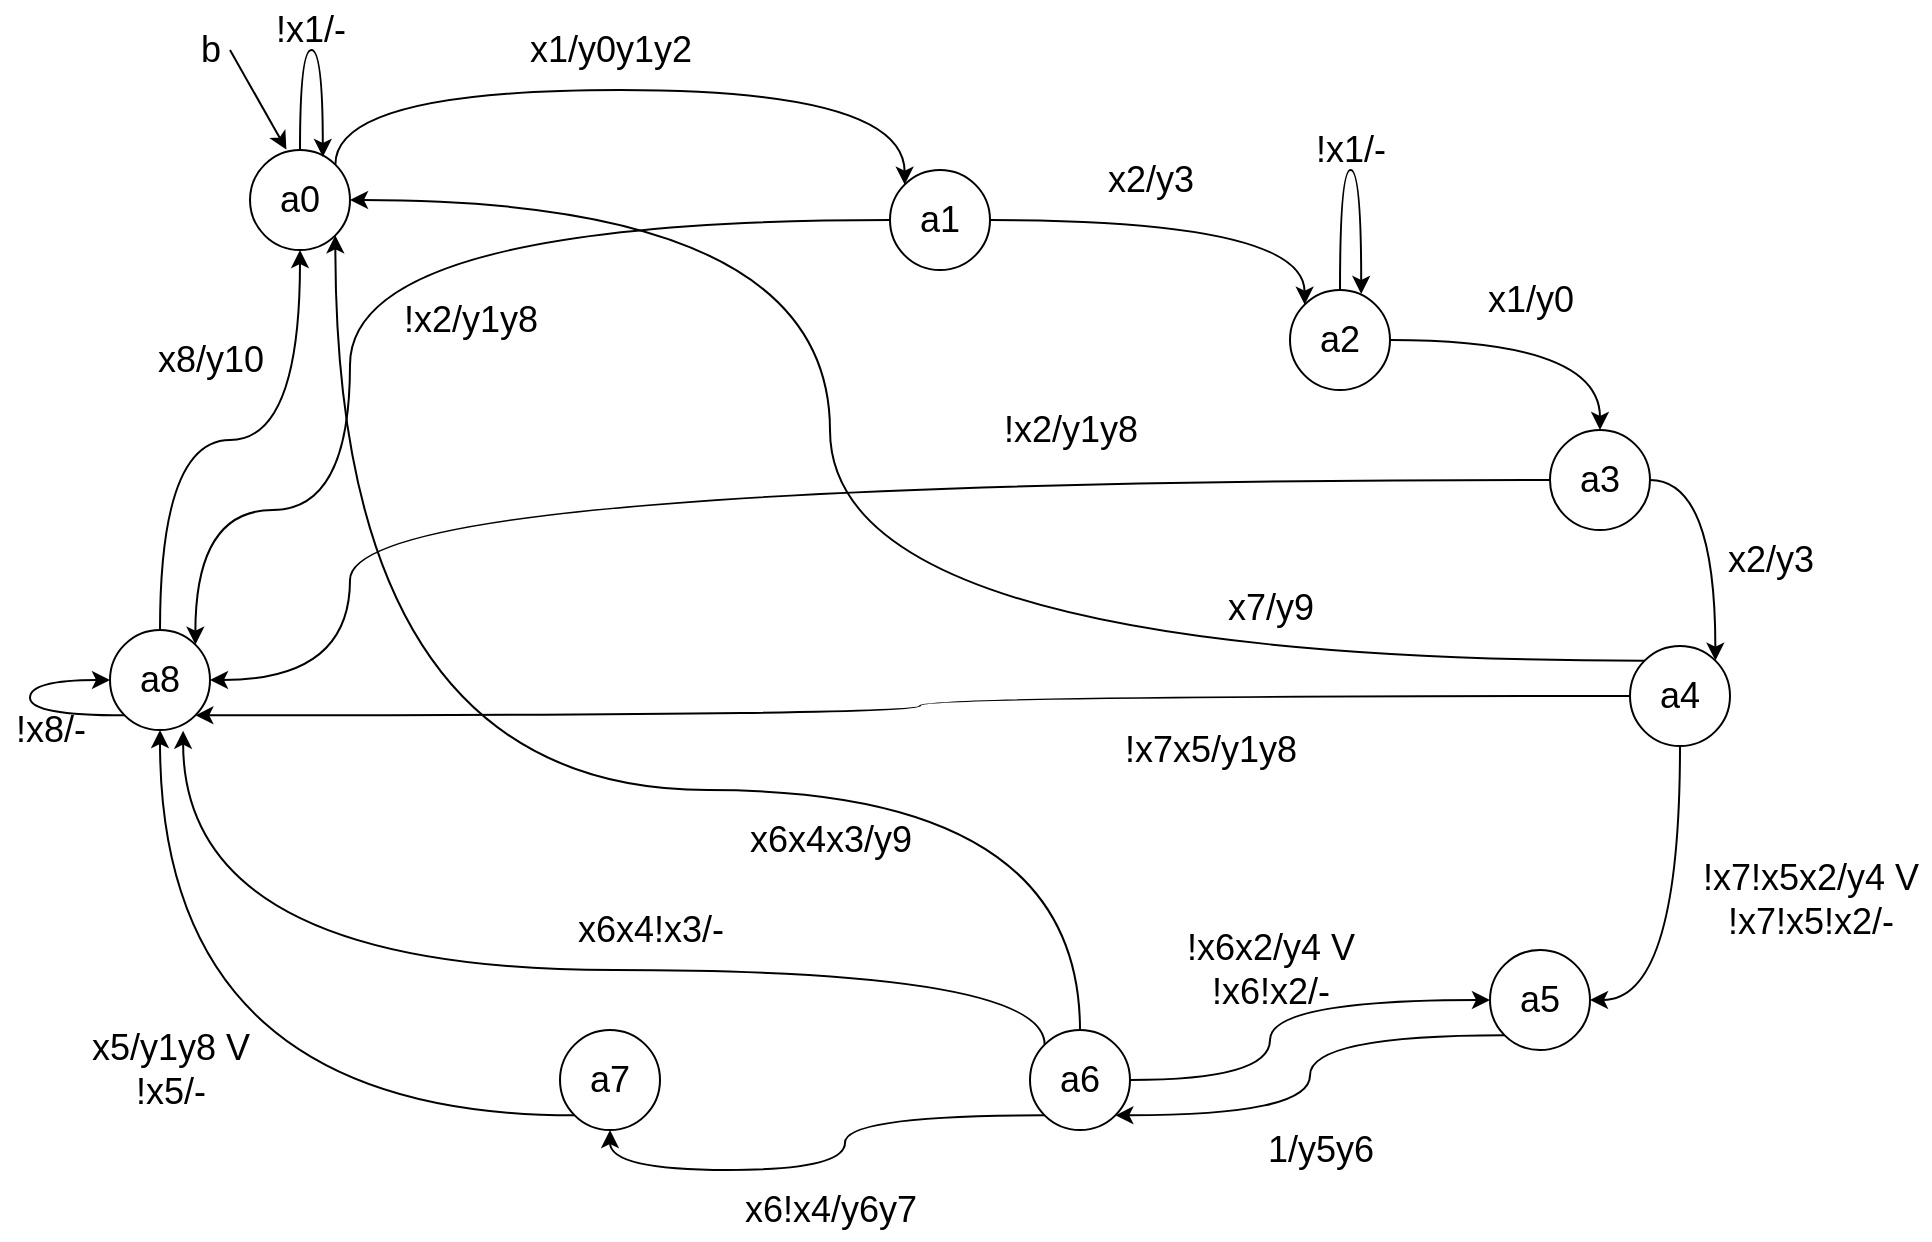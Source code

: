 <mxfile version="18.0.0" type="device"><diagram id="PeSiBskjljx0KCdoUkaG" name="Страница 1"><mxGraphModel dx="1003" dy="1236" grid="1" gridSize="10" guides="1" tooltips="1" connect="1" arrows="1" fold="1" page="1" pageScale="1" pageWidth="1169" pageHeight="827" math="0" shadow="0"><root><mxCell id="0"/><mxCell id="1" parent="0"/><mxCell id="7iM4AdPQ6YAnCRb-r7a1-3" style="edgeStyle=orthogonalEdgeStyle;rounded=0;orthogonalLoop=1;jettySize=auto;html=1;exitX=1;exitY=0;exitDx=0;exitDy=0;entryX=0;entryY=0;entryDx=0;entryDy=0;fontSize=18;curved=1;" edge="1" parent="1" source="7iM4AdPQ6YAnCRb-r7a1-1" target="7iM4AdPQ6YAnCRb-r7a1-2"><mxGeometry relative="1" as="geometry"><Array as="points"><mxPoint x="263" y="110"/><mxPoint x="547" y="110"/></Array></mxGeometry></mxCell><mxCell id="7iM4AdPQ6YAnCRb-r7a1-1" value="&lt;font style=&quot;font-size: 18px;&quot;&gt;a0&lt;/font&gt;" style="ellipse;whiteSpace=wrap;html=1;aspect=fixed;" vertex="1" parent="1"><mxGeometry x="220" y="140" width="50" height="50" as="geometry"/></mxCell><mxCell id="7iM4AdPQ6YAnCRb-r7a1-6" style="edgeStyle=orthogonalEdgeStyle;curved=1;rounded=0;orthogonalLoop=1;jettySize=auto;html=1;exitX=1;exitY=0.5;exitDx=0;exitDy=0;entryX=0;entryY=0;entryDx=0;entryDy=0;fontSize=18;" edge="1" parent="1" source="7iM4AdPQ6YAnCRb-r7a1-2" target="7iM4AdPQ6YAnCRb-r7a1-5"><mxGeometry relative="1" as="geometry"/></mxCell><mxCell id="7iM4AdPQ6YAnCRb-r7a1-32" style="edgeStyle=orthogonalEdgeStyle;curved=1;rounded=0;orthogonalLoop=1;jettySize=auto;html=1;exitX=0;exitY=0.5;exitDx=0;exitDy=0;entryX=1;entryY=0;entryDx=0;entryDy=0;fontSize=18;" edge="1" parent="1" source="7iM4AdPQ6YAnCRb-r7a1-2" target="7iM4AdPQ6YAnCRb-r7a1-23"><mxGeometry relative="1" as="geometry"><Array as="points"><mxPoint x="270" y="175"/><mxPoint x="270" y="320"/><mxPoint x="193" y="320"/></Array></mxGeometry></mxCell><mxCell id="7iM4AdPQ6YAnCRb-r7a1-2" value="&lt;font style=&quot;font-size: 18px;&quot;&gt;a1&lt;/font&gt;" style="ellipse;whiteSpace=wrap;html=1;aspect=fixed;" vertex="1" parent="1"><mxGeometry x="540" y="150" width="50" height="50" as="geometry"/></mxCell><mxCell id="7iM4AdPQ6YAnCRb-r7a1-4" value="x1/y0y1y2" style="text;html=1;align=center;verticalAlign=middle;resizable=0;points=[];autosize=1;strokeColor=none;fillColor=none;fontSize=18;" vertex="1" parent="1"><mxGeometry x="350" y="75" width="100" height="30" as="geometry"/></mxCell><mxCell id="7iM4AdPQ6YAnCRb-r7a1-9" style="edgeStyle=orthogonalEdgeStyle;curved=1;rounded=0;orthogonalLoop=1;jettySize=auto;html=1;exitX=1;exitY=0.5;exitDx=0;exitDy=0;entryX=0.5;entryY=0;entryDx=0;entryDy=0;fontSize=18;" edge="1" parent="1" source="7iM4AdPQ6YAnCRb-r7a1-5" target="7iM4AdPQ6YAnCRb-r7a1-8"><mxGeometry relative="1" as="geometry"/></mxCell><mxCell id="7iM4AdPQ6YAnCRb-r7a1-5" value="&lt;font style=&quot;font-size: 18px;&quot;&gt;a2&lt;/font&gt;" style="ellipse;whiteSpace=wrap;html=1;aspect=fixed;" vertex="1" parent="1"><mxGeometry x="740" y="210" width="50" height="50" as="geometry"/></mxCell><mxCell id="7iM4AdPQ6YAnCRb-r7a1-7" value="x2/y3" style="text;html=1;align=center;verticalAlign=middle;resizable=0;points=[];autosize=1;strokeColor=none;fillColor=none;fontSize=18;" vertex="1" parent="1"><mxGeometry x="640" y="140" width="60" height="30" as="geometry"/></mxCell><mxCell id="7iM4AdPQ6YAnCRb-r7a1-12" style="edgeStyle=orthogonalEdgeStyle;curved=1;rounded=0;orthogonalLoop=1;jettySize=auto;html=1;exitX=1;exitY=0.5;exitDx=0;exitDy=0;entryX=1;entryY=0;entryDx=0;entryDy=0;fontSize=18;" edge="1" parent="1" source="7iM4AdPQ6YAnCRb-r7a1-8" target="7iM4AdPQ6YAnCRb-r7a1-11"><mxGeometry relative="1" as="geometry"/></mxCell><mxCell id="7iM4AdPQ6YAnCRb-r7a1-36" style="edgeStyle=orthogonalEdgeStyle;curved=1;rounded=0;orthogonalLoop=1;jettySize=auto;html=1;exitX=0;exitY=0.5;exitDx=0;exitDy=0;entryX=1;entryY=0.5;entryDx=0;entryDy=0;fontSize=18;" edge="1" parent="1" source="7iM4AdPQ6YAnCRb-r7a1-8" target="7iM4AdPQ6YAnCRb-r7a1-23"><mxGeometry relative="1" as="geometry"><Array as="points"><mxPoint x="270" y="305"/><mxPoint x="270" y="405"/></Array></mxGeometry></mxCell><mxCell id="7iM4AdPQ6YAnCRb-r7a1-8" value="&lt;font style=&quot;font-size: 18px;&quot;&gt;a3&lt;/font&gt;" style="ellipse;whiteSpace=wrap;html=1;aspect=fixed;" vertex="1" parent="1"><mxGeometry x="870" y="280" width="50" height="50" as="geometry"/></mxCell><mxCell id="7iM4AdPQ6YAnCRb-r7a1-10" value="x1/y0" style="text;html=1;align=center;verticalAlign=middle;resizable=0;points=[];autosize=1;strokeColor=none;fillColor=none;fontSize=18;" vertex="1" parent="1"><mxGeometry x="830" y="200" width="60" height="30" as="geometry"/></mxCell><mxCell id="7iM4AdPQ6YAnCRb-r7a1-15" style="edgeStyle=orthogonalEdgeStyle;curved=1;rounded=0;orthogonalLoop=1;jettySize=auto;html=1;exitX=0.5;exitY=1;exitDx=0;exitDy=0;entryX=1;entryY=0.5;entryDx=0;entryDy=0;fontSize=18;" edge="1" parent="1" source="7iM4AdPQ6YAnCRb-r7a1-11" target="7iM4AdPQ6YAnCRb-r7a1-14"><mxGeometry relative="1" as="geometry"/></mxCell><mxCell id="7iM4AdPQ6YAnCRb-r7a1-38" style="edgeStyle=orthogonalEdgeStyle;curved=1;rounded=0;orthogonalLoop=1;jettySize=auto;html=1;exitX=0;exitY=0;exitDx=0;exitDy=0;entryX=1;entryY=0.5;entryDx=0;entryDy=0;fontSize=18;" edge="1" parent="1" source="7iM4AdPQ6YAnCRb-r7a1-11" target="7iM4AdPQ6YAnCRb-r7a1-1"><mxGeometry relative="1" as="geometry"><Array as="points"><mxPoint x="510" y="395"/><mxPoint x="510" y="165"/></Array></mxGeometry></mxCell><mxCell id="7iM4AdPQ6YAnCRb-r7a1-40" style="edgeStyle=orthogonalEdgeStyle;curved=1;rounded=0;orthogonalLoop=1;jettySize=auto;html=1;exitX=0;exitY=0.5;exitDx=0;exitDy=0;entryX=1;entryY=1;entryDx=0;entryDy=0;fontSize=18;" edge="1" parent="1" source="7iM4AdPQ6YAnCRb-r7a1-11" target="7iM4AdPQ6YAnCRb-r7a1-23"><mxGeometry relative="1" as="geometry"/></mxCell><mxCell id="7iM4AdPQ6YAnCRb-r7a1-11" value="&lt;font style=&quot;font-size: 18px;&quot;&gt;a4&lt;/font&gt;" style="ellipse;whiteSpace=wrap;html=1;aspect=fixed;" vertex="1" parent="1"><mxGeometry x="910" y="388" width="50" height="50" as="geometry"/></mxCell><mxCell id="7iM4AdPQ6YAnCRb-r7a1-13" value="x2/y3" style="text;html=1;align=center;verticalAlign=middle;resizable=0;points=[];autosize=1;strokeColor=none;fillColor=none;fontSize=18;" vertex="1" parent="1"><mxGeometry x="950" y="330" width="60" height="30" as="geometry"/></mxCell><mxCell id="7iM4AdPQ6YAnCRb-r7a1-18" style="edgeStyle=orthogonalEdgeStyle;curved=1;rounded=0;orthogonalLoop=1;jettySize=auto;html=1;exitX=0;exitY=1;exitDx=0;exitDy=0;entryX=1;entryY=1;entryDx=0;entryDy=0;fontSize=18;" edge="1" parent="1" source="7iM4AdPQ6YAnCRb-r7a1-14" target="7iM4AdPQ6YAnCRb-r7a1-17"><mxGeometry relative="1" as="geometry"/></mxCell><mxCell id="7iM4AdPQ6YAnCRb-r7a1-14" value="&lt;font style=&quot;font-size: 18px;&quot;&gt;a5&lt;/font&gt;" style="ellipse;whiteSpace=wrap;html=1;aspect=fixed;" vertex="1" parent="1"><mxGeometry x="840" y="540" width="50" height="50" as="geometry"/></mxCell><mxCell id="7iM4AdPQ6YAnCRb-r7a1-16" value="!x7!x5x2/y4 V&lt;br&gt;!x7!x5!x2/-" style="text;html=1;align=center;verticalAlign=middle;resizable=0;points=[];autosize=1;strokeColor=none;fillColor=none;fontSize=18;" vertex="1" parent="1"><mxGeometry x="940" y="490" width="120" height="50" as="geometry"/></mxCell><mxCell id="7iM4AdPQ6YAnCRb-r7a1-21" style="edgeStyle=orthogonalEdgeStyle;curved=1;rounded=0;orthogonalLoop=1;jettySize=auto;html=1;exitX=0;exitY=1;exitDx=0;exitDy=0;entryX=0.5;entryY=1;entryDx=0;entryDy=0;fontSize=18;" edge="1" parent="1" source="7iM4AdPQ6YAnCRb-r7a1-17" target="7iM4AdPQ6YAnCRb-r7a1-20"><mxGeometry relative="1" as="geometry"/></mxCell><mxCell id="7iM4AdPQ6YAnCRb-r7a1-44" style="edgeStyle=orthogonalEdgeStyle;curved=1;rounded=0;orthogonalLoop=1;jettySize=auto;html=1;exitX=1;exitY=0.5;exitDx=0;exitDy=0;fontSize=18;" edge="1" parent="1" source="7iM4AdPQ6YAnCRb-r7a1-17" target="7iM4AdPQ6YAnCRb-r7a1-14"><mxGeometry relative="1" as="geometry"><Array as="points"><mxPoint x="730" y="605"/><mxPoint x="730" y="565"/></Array></mxGeometry></mxCell><mxCell id="7iM4AdPQ6YAnCRb-r7a1-46" style="edgeStyle=orthogonalEdgeStyle;curved=1;rounded=0;orthogonalLoop=1;jettySize=auto;html=1;exitX=0.5;exitY=0;exitDx=0;exitDy=0;entryX=1;entryY=1;entryDx=0;entryDy=0;fontSize=18;" edge="1" parent="1" source="7iM4AdPQ6YAnCRb-r7a1-17" target="7iM4AdPQ6YAnCRb-r7a1-1"><mxGeometry relative="1" as="geometry"><Array as="points"><mxPoint x="635" y="460"/><mxPoint x="263" y="460"/></Array></mxGeometry></mxCell><mxCell id="7iM4AdPQ6YAnCRb-r7a1-48" style="edgeStyle=orthogonalEdgeStyle;curved=1;rounded=0;orthogonalLoop=1;jettySize=auto;html=1;exitX=0;exitY=0;exitDx=0;exitDy=0;entryX=0.731;entryY=1.007;entryDx=0;entryDy=0;entryPerimeter=0;fontSize=18;" edge="1" parent="1" source="7iM4AdPQ6YAnCRb-r7a1-17" target="7iM4AdPQ6YAnCRb-r7a1-23"><mxGeometry relative="1" as="geometry"><Array as="points"><mxPoint x="617" y="550"/><mxPoint x="187" y="550"/></Array></mxGeometry></mxCell><mxCell id="7iM4AdPQ6YAnCRb-r7a1-17" value="&lt;font style=&quot;font-size: 18px;&quot;&gt;a6&lt;/font&gt;" style="ellipse;whiteSpace=wrap;html=1;aspect=fixed;" vertex="1" parent="1"><mxGeometry x="610" y="580" width="50" height="50" as="geometry"/></mxCell><mxCell id="7iM4AdPQ6YAnCRb-r7a1-19" value="1/y5y6" style="text;html=1;align=center;verticalAlign=middle;resizable=0;points=[];autosize=1;strokeColor=none;fillColor=none;fontSize=18;" vertex="1" parent="1"><mxGeometry x="720" y="625" width="70" height="30" as="geometry"/></mxCell><mxCell id="7iM4AdPQ6YAnCRb-r7a1-24" style="edgeStyle=orthogonalEdgeStyle;curved=1;rounded=0;orthogonalLoop=1;jettySize=auto;html=1;exitX=0;exitY=1;exitDx=0;exitDy=0;entryX=0.5;entryY=1;entryDx=0;entryDy=0;fontSize=18;" edge="1" parent="1" source="7iM4AdPQ6YAnCRb-r7a1-20" target="7iM4AdPQ6YAnCRb-r7a1-23"><mxGeometry relative="1" as="geometry"/></mxCell><mxCell id="7iM4AdPQ6YAnCRb-r7a1-20" value="&lt;font style=&quot;font-size: 18px;&quot;&gt;a7&lt;/font&gt;" style="ellipse;whiteSpace=wrap;html=1;aspect=fixed;" vertex="1" parent="1"><mxGeometry x="375" y="580" width="50" height="50" as="geometry"/></mxCell><mxCell id="7iM4AdPQ6YAnCRb-r7a1-22" value="x6!x4/y6y7" style="text;html=1;align=center;verticalAlign=middle;resizable=0;points=[];autosize=1;strokeColor=none;fillColor=none;fontSize=18;" vertex="1" parent="1"><mxGeometry x="460" y="655" width="100" height="30" as="geometry"/></mxCell><mxCell id="7iM4AdPQ6YAnCRb-r7a1-26" style="edgeStyle=orthogonalEdgeStyle;curved=1;rounded=0;orthogonalLoop=1;jettySize=auto;html=1;exitX=0.5;exitY=0;exitDx=0;exitDy=0;entryX=0.5;entryY=1;entryDx=0;entryDy=0;fontSize=18;" edge="1" parent="1" source="7iM4AdPQ6YAnCRb-r7a1-23" target="7iM4AdPQ6YAnCRb-r7a1-1"><mxGeometry relative="1" as="geometry"/></mxCell><mxCell id="7iM4AdPQ6YAnCRb-r7a1-23" value="&lt;font style=&quot;font-size: 18px;&quot;&gt;a8&lt;/font&gt;" style="ellipse;whiteSpace=wrap;html=1;aspect=fixed;" vertex="1" parent="1"><mxGeometry x="150" y="380" width="50" height="50" as="geometry"/></mxCell><mxCell id="7iM4AdPQ6YAnCRb-r7a1-25" value="x5/y1y8 V&lt;br&gt;!x5/-" style="text;html=1;align=center;verticalAlign=middle;resizable=0;points=[];autosize=1;strokeColor=none;fillColor=none;fontSize=18;" vertex="1" parent="1"><mxGeometry x="135" y="575" width="90" height="50" as="geometry"/></mxCell><mxCell id="7iM4AdPQ6YAnCRb-r7a1-27" value="x8/y10" style="text;html=1;align=center;verticalAlign=middle;resizable=0;points=[];autosize=1;strokeColor=none;fillColor=none;fontSize=18;" vertex="1" parent="1"><mxGeometry x="165" y="230" width="70" height="30" as="geometry"/></mxCell><mxCell id="7iM4AdPQ6YAnCRb-r7a1-28" style="edgeStyle=orthogonalEdgeStyle;curved=1;rounded=0;orthogonalLoop=1;jettySize=auto;html=1;exitX=0.5;exitY=0;exitDx=0;exitDy=0;entryX=0.728;entryY=0.069;entryDx=0;entryDy=0;entryPerimeter=0;fontSize=18;" edge="1" parent="1" source="7iM4AdPQ6YAnCRb-r7a1-1" target="7iM4AdPQ6YAnCRb-r7a1-1"><mxGeometry relative="1" as="geometry"><Array as="points"><mxPoint x="245" y="90"/><mxPoint x="256" y="90"/></Array></mxGeometry></mxCell><mxCell id="7iM4AdPQ6YAnCRb-r7a1-29" value="!x1/-" style="text;html=1;align=center;verticalAlign=middle;resizable=0;points=[];autosize=1;strokeColor=none;fillColor=none;fontSize=18;" vertex="1" parent="1"><mxGeometry x="225" y="65" width="50" height="30" as="geometry"/></mxCell><mxCell id="7iM4AdPQ6YAnCRb-r7a1-30" value="" style="endArrow=classic;html=1;rounded=0;fontSize=18;curved=1;entryX=0.364;entryY=-0.004;entryDx=0;entryDy=0;entryPerimeter=0;" edge="1" parent="1" target="7iM4AdPQ6YAnCRb-r7a1-1"><mxGeometry width="50" height="50" relative="1" as="geometry"><mxPoint x="210" y="90" as="sourcePoint"/><mxPoint x="220" y="100" as="targetPoint"/></mxGeometry></mxCell><mxCell id="7iM4AdPQ6YAnCRb-r7a1-31" value="b" style="text;html=1;align=center;verticalAlign=middle;resizable=0;points=[];autosize=1;strokeColor=none;fillColor=none;fontSize=18;" vertex="1" parent="1"><mxGeometry x="185" y="75" width="30" height="30" as="geometry"/></mxCell><mxCell id="7iM4AdPQ6YAnCRb-r7a1-33" value="!x2/y1y8" style="text;html=1;align=center;verticalAlign=middle;resizable=0;points=[];autosize=1;strokeColor=none;fillColor=none;fontSize=18;" vertex="1" parent="1"><mxGeometry x="290" y="210" width="80" height="30" as="geometry"/></mxCell><mxCell id="7iM4AdPQ6YAnCRb-r7a1-34" style="edgeStyle=orthogonalEdgeStyle;curved=1;rounded=0;orthogonalLoop=1;jettySize=auto;html=1;exitX=0.5;exitY=0;exitDx=0;exitDy=0;entryX=0.712;entryY=0.04;entryDx=0;entryDy=0;entryPerimeter=0;fontSize=18;" edge="1" parent="1" source="7iM4AdPQ6YAnCRb-r7a1-5" target="7iM4AdPQ6YAnCRb-r7a1-5"><mxGeometry relative="1" as="geometry"><Array as="points"><mxPoint x="765" y="150"/><mxPoint x="776" y="150"/></Array></mxGeometry></mxCell><mxCell id="7iM4AdPQ6YAnCRb-r7a1-35" value="!x1/-" style="text;html=1;align=center;verticalAlign=middle;resizable=0;points=[];autosize=1;strokeColor=none;fillColor=none;fontSize=18;" vertex="1" parent="1"><mxGeometry x="745" y="125" width="50" height="30" as="geometry"/></mxCell><mxCell id="7iM4AdPQ6YAnCRb-r7a1-37" value="!x2/y1y8" style="text;html=1;align=center;verticalAlign=middle;resizable=0;points=[];autosize=1;strokeColor=none;fillColor=none;fontSize=18;" vertex="1" parent="1"><mxGeometry x="590" y="265" width="80" height="30" as="geometry"/></mxCell><mxCell id="7iM4AdPQ6YAnCRb-r7a1-39" value="x7/y9" style="text;html=1;align=center;verticalAlign=middle;resizable=0;points=[];autosize=1;strokeColor=none;fillColor=none;fontSize=18;" vertex="1" parent="1"><mxGeometry x="700" y="354" width="60" height="30" as="geometry"/></mxCell><mxCell id="7iM4AdPQ6YAnCRb-r7a1-41" value="!x7x5/y1y8" style="text;html=1;align=center;verticalAlign=middle;resizable=0;points=[];autosize=1;strokeColor=none;fillColor=none;fontSize=18;" vertex="1" parent="1"><mxGeometry x="650" y="425" width="100" height="30" as="geometry"/></mxCell><mxCell id="7iM4AdPQ6YAnCRb-r7a1-45" value="!x6x2/y4 V&lt;br&gt;!x6!x2/-" style="text;html=1;align=center;verticalAlign=middle;resizable=0;points=[];autosize=1;strokeColor=none;fillColor=none;fontSize=18;" vertex="1" parent="1"><mxGeometry x="680" y="525" width="100" height="50" as="geometry"/></mxCell><mxCell id="7iM4AdPQ6YAnCRb-r7a1-47" value="x6x4x3/y9" style="text;html=1;align=center;verticalAlign=middle;resizable=0;points=[];autosize=1;strokeColor=none;fillColor=none;fontSize=18;" vertex="1" parent="1"><mxGeometry x="460" y="470" width="100" height="30" as="geometry"/></mxCell><mxCell id="7iM4AdPQ6YAnCRb-r7a1-49" value="x6x4!x3/-" style="text;html=1;align=center;verticalAlign=middle;resizable=0;points=[];autosize=1;strokeColor=none;fillColor=none;fontSize=18;" vertex="1" parent="1"><mxGeometry x="375" y="515" width="90" height="30" as="geometry"/></mxCell><mxCell id="7iM4AdPQ6YAnCRb-r7a1-50" style="edgeStyle=orthogonalEdgeStyle;curved=1;rounded=0;orthogonalLoop=1;jettySize=auto;html=1;exitX=0;exitY=1;exitDx=0;exitDy=0;entryX=0;entryY=0.5;entryDx=0;entryDy=0;fontSize=18;" edge="1" parent="1" source="7iM4AdPQ6YAnCRb-r7a1-23" target="7iM4AdPQ6YAnCRb-r7a1-23"><mxGeometry relative="1" as="geometry"><Array as="points"><mxPoint x="110" y="423"/><mxPoint x="110" y="405"/></Array></mxGeometry></mxCell><mxCell id="7iM4AdPQ6YAnCRb-r7a1-51" value="!x8/-" style="text;html=1;align=center;verticalAlign=middle;resizable=0;points=[];autosize=1;strokeColor=none;fillColor=none;fontSize=18;" vertex="1" parent="1"><mxGeometry x="95" y="415" width="50" height="30" as="geometry"/></mxCell></root></mxGraphModel></diagram></mxfile>
